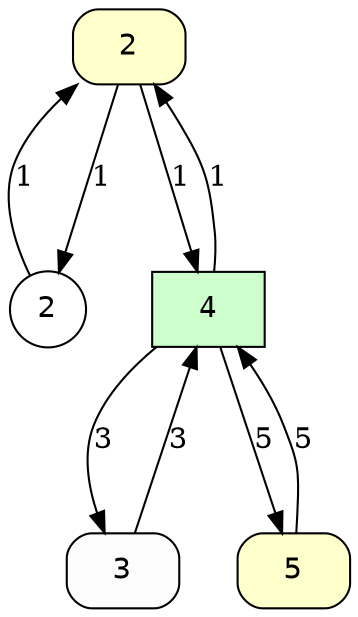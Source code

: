 
digraph{
rankdir=TB
n0 [peripheries=1, fillcolor="#FFFFCC", style="rounded,filled", shape=record, rankdir=LR, fontname=Helvetica, label=2];
n1 [width=0.2, shape=circle, peripheries=1, fillcolor="#FFFFFF", style="rounded,filled", fontname=Helvetica, label=2];
n2 [fillcolor="#FCFCFC", peripheries=1, shape=box, style="rounded,filled", fontname=Helvetica, label=3];
n3 [fillcolor="#CCFFCC", peripheries=1, fontname=Courier, shape=record, rankdir=LR, style=filled, label=4];
n4 [peripheries=1, fillcolor="#FFFFCC", shape=box, style="rounded,filled", fontname=Helvetica, label=5];



n3 -> n4 [ ""="", minlen=2, label=5 ];

n0 -> n3 [ ""="", minlen=2, label=1 ];

n4 -> n3 [ ""="", minlen=2, label=5 ];

n3 -> n2 [ ""="", minlen=2, label=3 ];

n3 -> n0 [ ""="", minlen=2, label=1 ];

n2 -> n3 [ ""="", minlen=2, label=3 ];

n1 -> n0 [ ""="", minlen=2, label=1 ];

n0 -> n1 [ ""="", minlen=2, label=1 ];

}
            